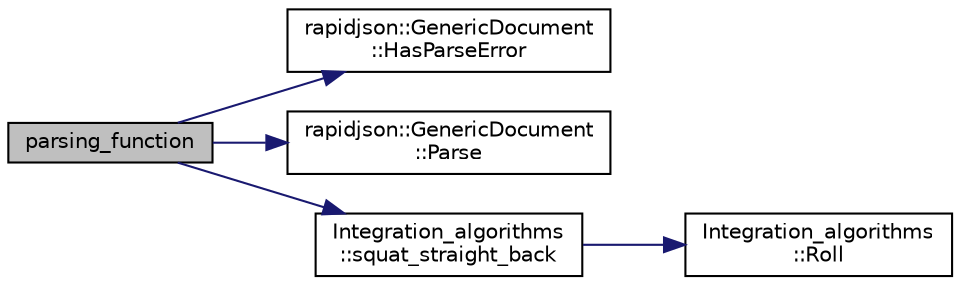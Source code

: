 digraph "parsing_function"
{
 // INTERACTIVE_SVG=YES
 // LATEX_PDF_SIZE
  edge [fontname="Helvetica",fontsize="10",labelfontname="Helvetica",labelfontsize="10"];
  node [fontname="Helvetica",fontsize="10",shape=record];
  rankdir="LR";
  Node12 [label="parsing_function",height=0.2,width=0.4,color="black", fillcolor="grey75", style="filled", fontcolor="black",tooltip=" "];
  Node12 -> Node13 [color="midnightblue",fontsize="10",style="solid",fontname="Helvetica"];
  Node13 [label="rapidjson::GenericDocument\l::HasParseError",height=0.2,width=0.4,color="black", fillcolor="white", style="filled",URL="$classrapidjson_1_1_generic_document.html#a7607bb42b51547e44bfd4cab35d8f20e",tooltip="Whether a parse error has occurred in the last parsing."];
  Node12 -> Node14 [color="midnightblue",fontsize="10",style="solid",fontname="Helvetica"];
  Node14 [label="rapidjson::GenericDocument\l::Parse",height=0.2,width=0.4,color="black", fillcolor="white", style="filled",URL="$classrapidjson_1_1_generic_document.html#aea842b533a858c9a3861451ad9e8642c",tooltip="Parse JSON text from a read-only string (with Encoding conversion)"];
  Node12 -> Node15 [color="midnightblue",fontsize="10",style="solid",fontname="Helvetica"];
  Node15 [label="Integration_algorithms\l::squat_straight_back",height=0.2,width=0.4,color="black", fillcolor="white", style="filled",URL="$class_integration__algorithms.html#a1e3abc78c151732e013b41fa0300a6f0",tooltip="Algorithm checking for back rotation during squats."];
  Node15 -> Node16 [color="midnightblue",fontsize="10",style="solid",fontname="Helvetica"];
  Node16 [label="Integration_algorithms\l::Roll",height=0.2,width=0.4,color="black", fillcolor="white", style="filled",URL="$class_integration__algorithms.html#a5edf31b0eb679866bc9426dcae975df5",tooltip="Calculation of the roll (y-axis sensor rotation)"];
}
